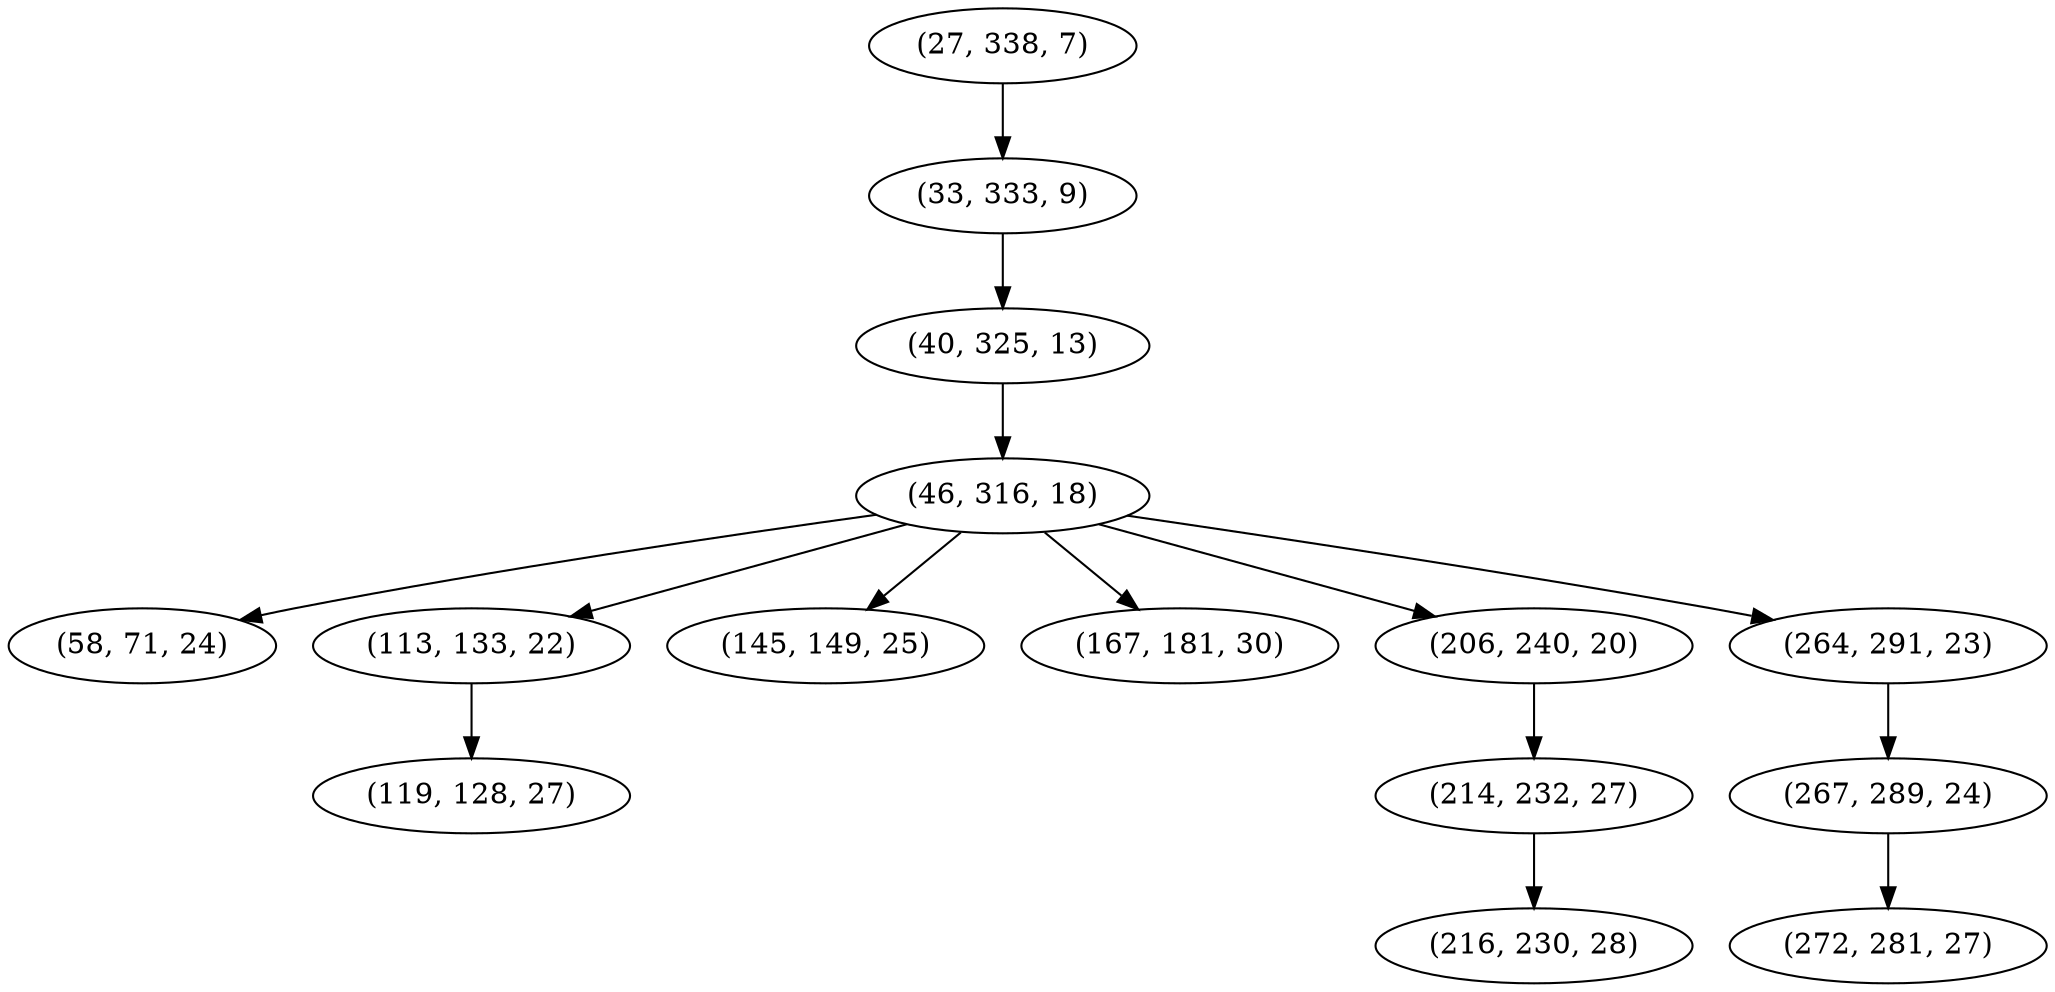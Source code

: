 digraph tree {
    "(27, 338, 7)";
    "(33, 333, 9)";
    "(40, 325, 13)";
    "(46, 316, 18)";
    "(58, 71, 24)";
    "(113, 133, 22)";
    "(119, 128, 27)";
    "(145, 149, 25)";
    "(167, 181, 30)";
    "(206, 240, 20)";
    "(214, 232, 27)";
    "(216, 230, 28)";
    "(264, 291, 23)";
    "(267, 289, 24)";
    "(272, 281, 27)";
    "(27, 338, 7)" -> "(33, 333, 9)";
    "(33, 333, 9)" -> "(40, 325, 13)";
    "(40, 325, 13)" -> "(46, 316, 18)";
    "(46, 316, 18)" -> "(58, 71, 24)";
    "(46, 316, 18)" -> "(113, 133, 22)";
    "(46, 316, 18)" -> "(145, 149, 25)";
    "(46, 316, 18)" -> "(167, 181, 30)";
    "(46, 316, 18)" -> "(206, 240, 20)";
    "(46, 316, 18)" -> "(264, 291, 23)";
    "(113, 133, 22)" -> "(119, 128, 27)";
    "(206, 240, 20)" -> "(214, 232, 27)";
    "(214, 232, 27)" -> "(216, 230, 28)";
    "(264, 291, 23)" -> "(267, 289, 24)";
    "(267, 289, 24)" -> "(272, 281, 27)";
}
